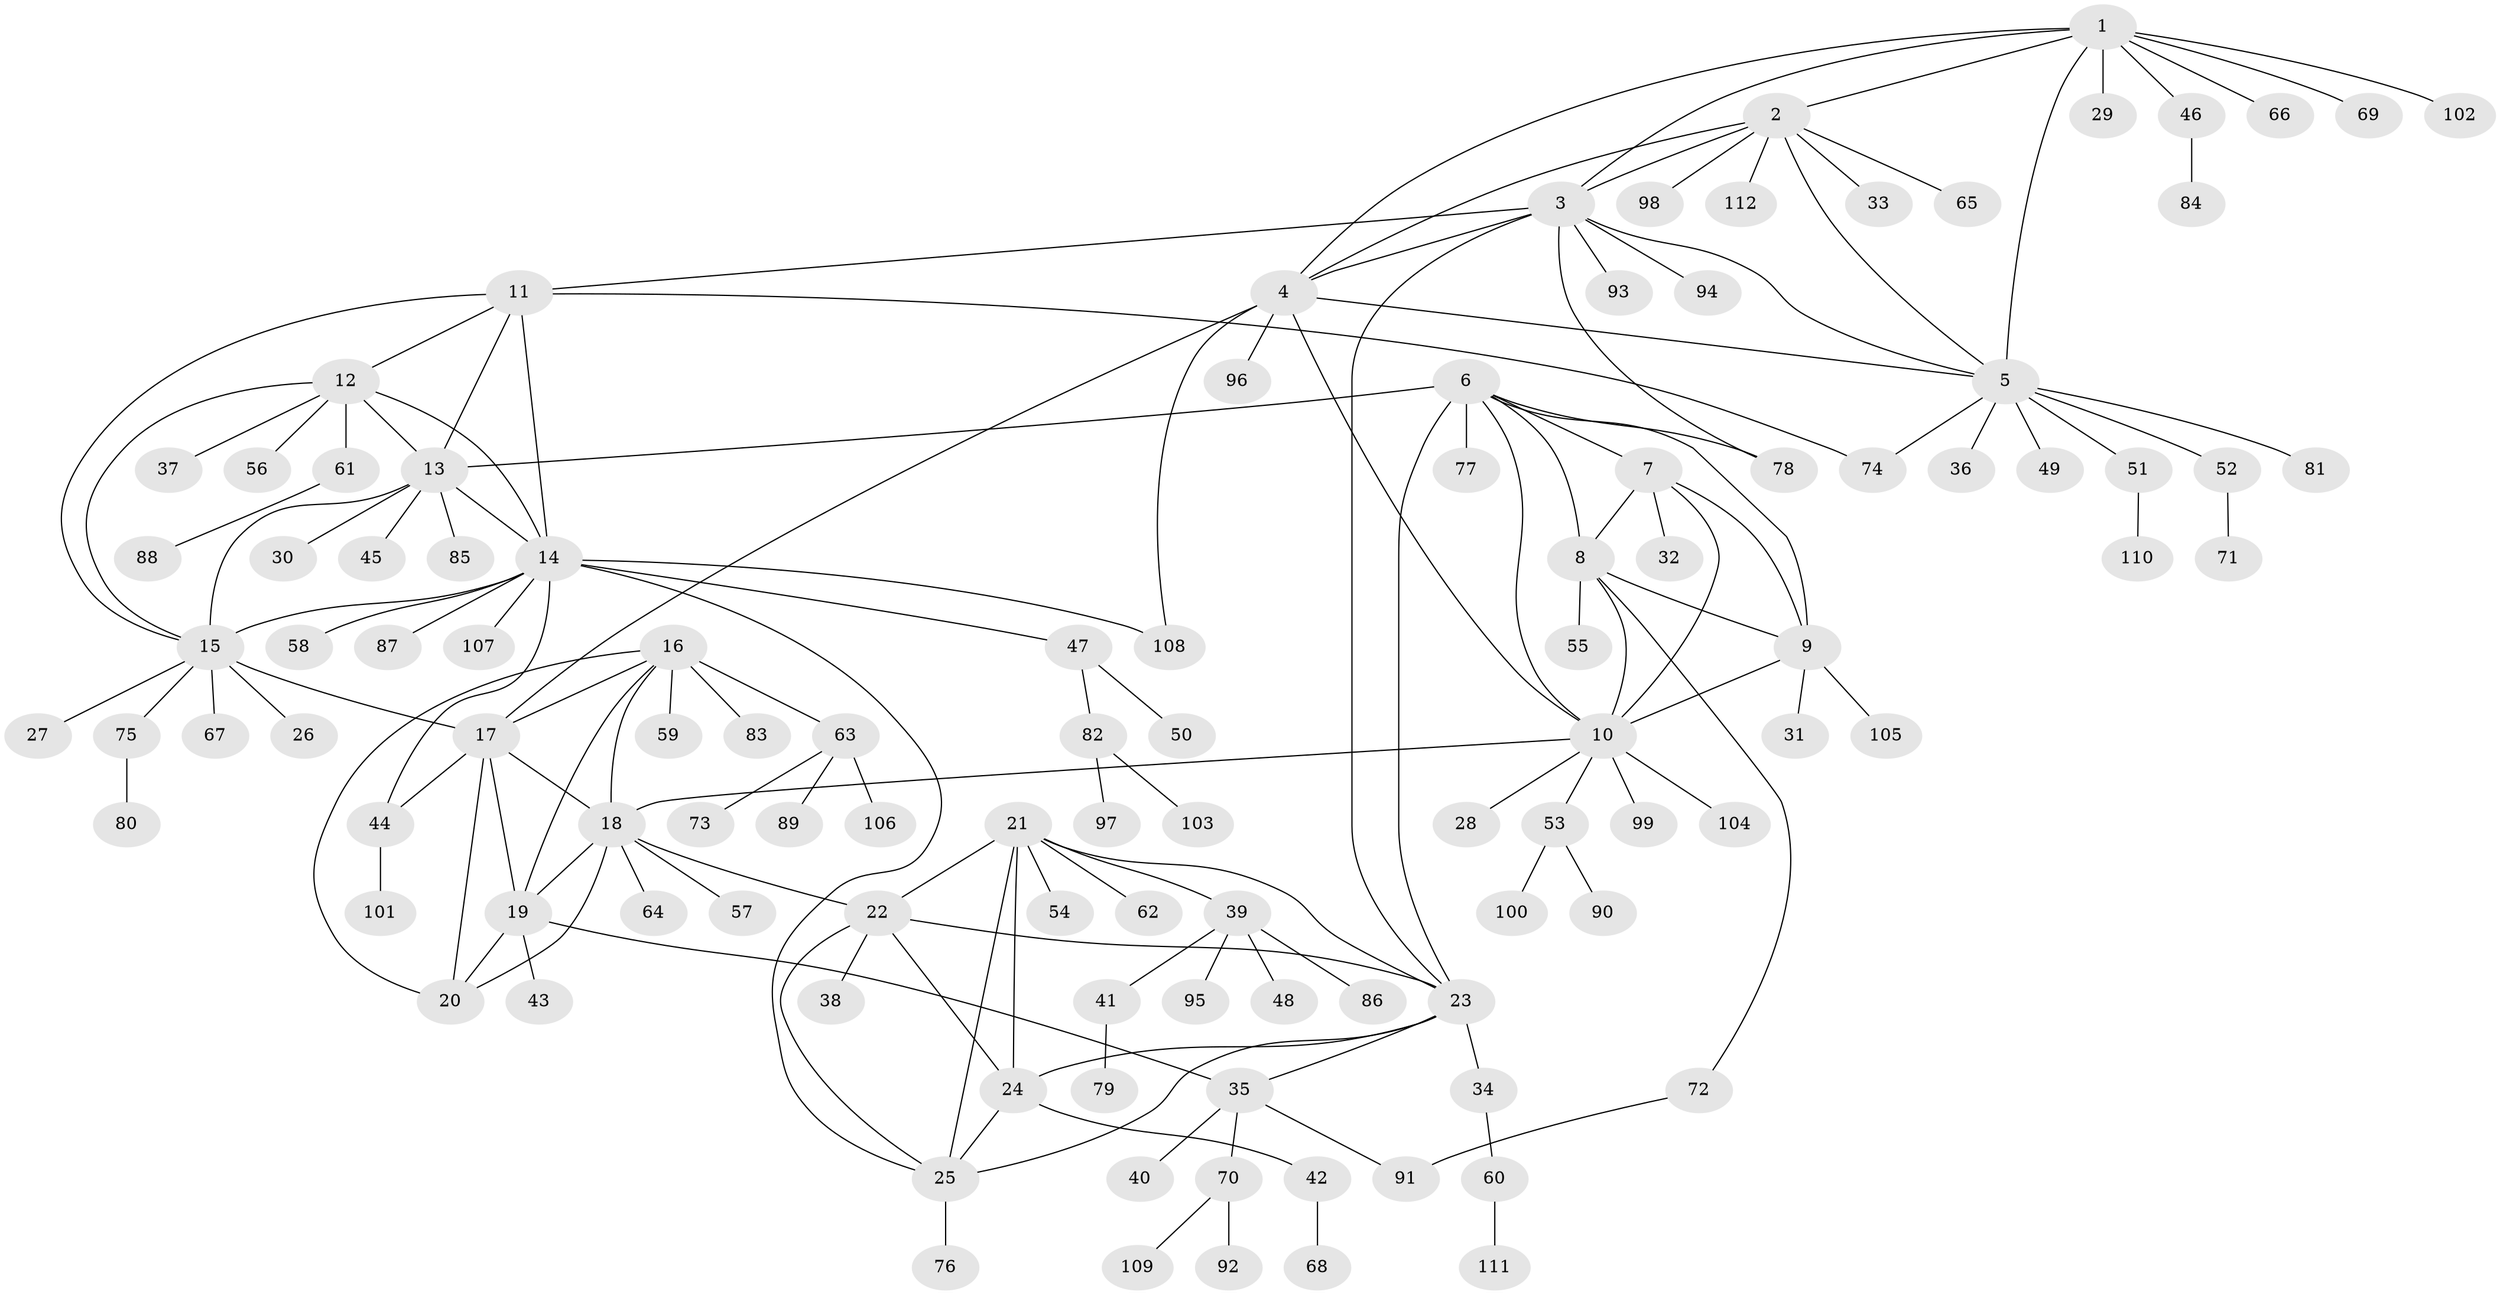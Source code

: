 // coarse degree distribution, {12: 0.022727272727272728, 6: 0.06818181818181818, 9: 0.022727272727272728, 14: 0.022727272727272728, 3: 0.022727272727272728, 4: 0.045454545454545456, 7: 0.022727272727272728, 5: 0.022727272727272728, 1: 0.6818181818181818, 2: 0.06818181818181818}
// Generated by graph-tools (version 1.1) at 2025/19/03/04/25 18:19:33]
// undirected, 112 vertices, 153 edges
graph export_dot {
graph [start="1"]
  node [color=gray90,style=filled];
  1;
  2;
  3;
  4;
  5;
  6;
  7;
  8;
  9;
  10;
  11;
  12;
  13;
  14;
  15;
  16;
  17;
  18;
  19;
  20;
  21;
  22;
  23;
  24;
  25;
  26;
  27;
  28;
  29;
  30;
  31;
  32;
  33;
  34;
  35;
  36;
  37;
  38;
  39;
  40;
  41;
  42;
  43;
  44;
  45;
  46;
  47;
  48;
  49;
  50;
  51;
  52;
  53;
  54;
  55;
  56;
  57;
  58;
  59;
  60;
  61;
  62;
  63;
  64;
  65;
  66;
  67;
  68;
  69;
  70;
  71;
  72;
  73;
  74;
  75;
  76;
  77;
  78;
  79;
  80;
  81;
  82;
  83;
  84;
  85;
  86;
  87;
  88;
  89;
  90;
  91;
  92;
  93;
  94;
  95;
  96;
  97;
  98;
  99;
  100;
  101;
  102;
  103;
  104;
  105;
  106;
  107;
  108;
  109;
  110;
  111;
  112;
  1 -- 2;
  1 -- 3;
  1 -- 4;
  1 -- 5;
  1 -- 29;
  1 -- 46;
  1 -- 66;
  1 -- 69;
  1 -- 102;
  2 -- 3;
  2 -- 4;
  2 -- 5;
  2 -- 33;
  2 -- 65;
  2 -- 98;
  2 -- 112;
  3 -- 4;
  3 -- 5;
  3 -- 11;
  3 -- 23;
  3 -- 78;
  3 -- 93;
  3 -- 94;
  4 -- 5;
  4 -- 10;
  4 -- 17;
  4 -- 96;
  4 -- 108;
  5 -- 36;
  5 -- 49;
  5 -- 51;
  5 -- 52;
  5 -- 74;
  5 -- 81;
  6 -- 7;
  6 -- 8;
  6 -- 9;
  6 -- 10;
  6 -- 13;
  6 -- 23;
  6 -- 77;
  6 -- 78;
  7 -- 8;
  7 -- 9;
  7 -- 10;
  7 -- 32;
  8 -- 9;
  8 -- 10;
  8 -- 55;
  8 -- 72;
  9 -- 10;
  9 -- 31;
  9 -- 105;
  10 -- 18;
  10 -- 28;
  10 -- 53;
  10 -- 99;
  10 -- 104;
  11 -- 12;
  11 -- 13;
  11 -- 14;
  11 -- 15;
  11 -- 74;
  12 -- 13;
  12 -- 14;
  12 -- 15;
  12 -- 37;
  12 -- 56;
  12 -- 61;
  13 -- 14;
  13 -- 15;
  13 -- 30;
  13 -- 45;
  13 -- 85;
  14 -- 15;
  14 -- 25;
  14 -- 44;
  14 -- 47;
  14 -- 58;
  14 -- 87;
  14 -- 107;
  14 -- 108;
  15 -- 17;
  15 -- 26;
  15 -- 27;
  15 -- 67;
  15 -- 75;
  16 -- 17;
  16 -- 18;
  16 -- 19;
  16 -- 20;
  16 -- 59;
  16 -- 63;
  16 -- 83;
  17 -- 18;
  17 -- 19;
  17 -- 20;
  17 -- 44;
  18 -- 19;
  18 -- 20;
  18 -- 22;
  18 -- 57;
  18 -- 64;
  19 -- 20;
  19 -- 35;
  19 -- 43;
  21 -- 22;
  21 -- 23;
  21 -- 24;
  21 -- 25;
  21 -- 39;
  21 -- 54;
  21 -- 62;
  22 -- 23;
  22 -- 24;
  22 -- 25;
  22 -- 38;
  23 -- 24;
  23 -- 25;
  23 -- 34;
  23 -- 35;
  24 -- 25;
  24 -- 42;
  25 -- 76;
  34 -- 60;
  35 -- 40;
  35 -- 70;
  35 -- 91;
  39 -- 41;
  39 -- 48;
  39 -- 86;
  39 -- 95;
  41 -- 79;
  42 -- 68;
  44 -- 101;
  46 -- 84;
  47 -- 50;
  47 -- 82;
  51 -- 110;
  52 -- 71;
  53 -- 90;
  53 -- 100;
  60 -- 111;
  61 -- 88;
  63 -- 73;
  63 -- 89;
  63 -- 106;
  70 -- 92;
  70 -- 109;
  72 -- 91;
  75 -- 80;
  82 -- 97;
  82 -- 103;
}
